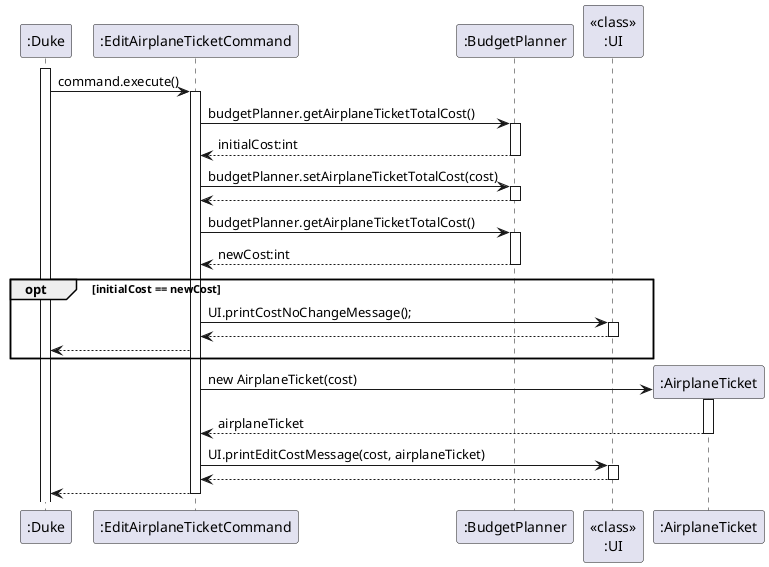 @startuml
'https://plantuml.com/sequence-diagram
activate ":Duke"
":Duke" -> ":EditAirplaneTicketCommand" : command.execute()
activate ":EditAirplaneTicketCommand"
":EditAirplaneTicketCommand" -> ":BudgetPlanner" : budgetPlanner.getAirplaneTicketTotalCost()
activate ":BudgetPlanner"
":EditAirplaneTicketCommand" <-- ":BudgetPlanner" : initialCost:int
deactivate ":BudgetPlanner"
":EditAirplaneTicketCommand" -> ":BudgetPlanner" : budgetPlanner.setAirplaneTicketTotalCost(cost)
activate ":BudgetPlanner"
":EditAirplaneTicketCommand" <-- ":BudgetPlanner"
deactivate ":BudgetPlanner"
":EditAirplaneTicketCommand" -> ":BudgetPlanner" : budgetPlanner.getAirplaneTicketTotalCost()
activate ":BudgetPlanner"
":EditAirplaneTicketCommand" <-- ":BudgetPlanner" : newCost:int
deactivate ":BudgetPlanner"
opt initialCost == newCost
":EditAirplaneTicketCommand" -> "<<class>>\n:UI" : UI.printCostNoChangeMessage();
activate "<<class>>\n:UI"
":EditAirplaneTicketCommand" <-- "<<class>>\n:UI"
deactivate "<<class>>\n:UI"
":EditAirplaneTicketCommand" --> ":Duke"
end
create ":AirplaneTicket"
":EditAirplaneTicketCommand" -> ":AirplaneTicket" : new AirplaneTicket(cost)
activate ":AirplaneTicket"
":EditAirplaneTicketCommand" <-- ":AirplaneTicket" : airplaneTicket
deactivate ":AirplaneTicket"
":EditAirplaneTicketCommand" -> "<<class>>\n:UI" : UI.printEditCostMessage(cost, airplaneTicket)
activate "<<class>>\n:UI"
":EditAirplaneTicketCommand" <-- "<<class>>\n:UI"
deactivate "<<class>>\n:UI"
":EditAirplaneTicketCommand" --> ":Duke"
deactivate ":EditAirplaneTicketCommand"
@enduml
